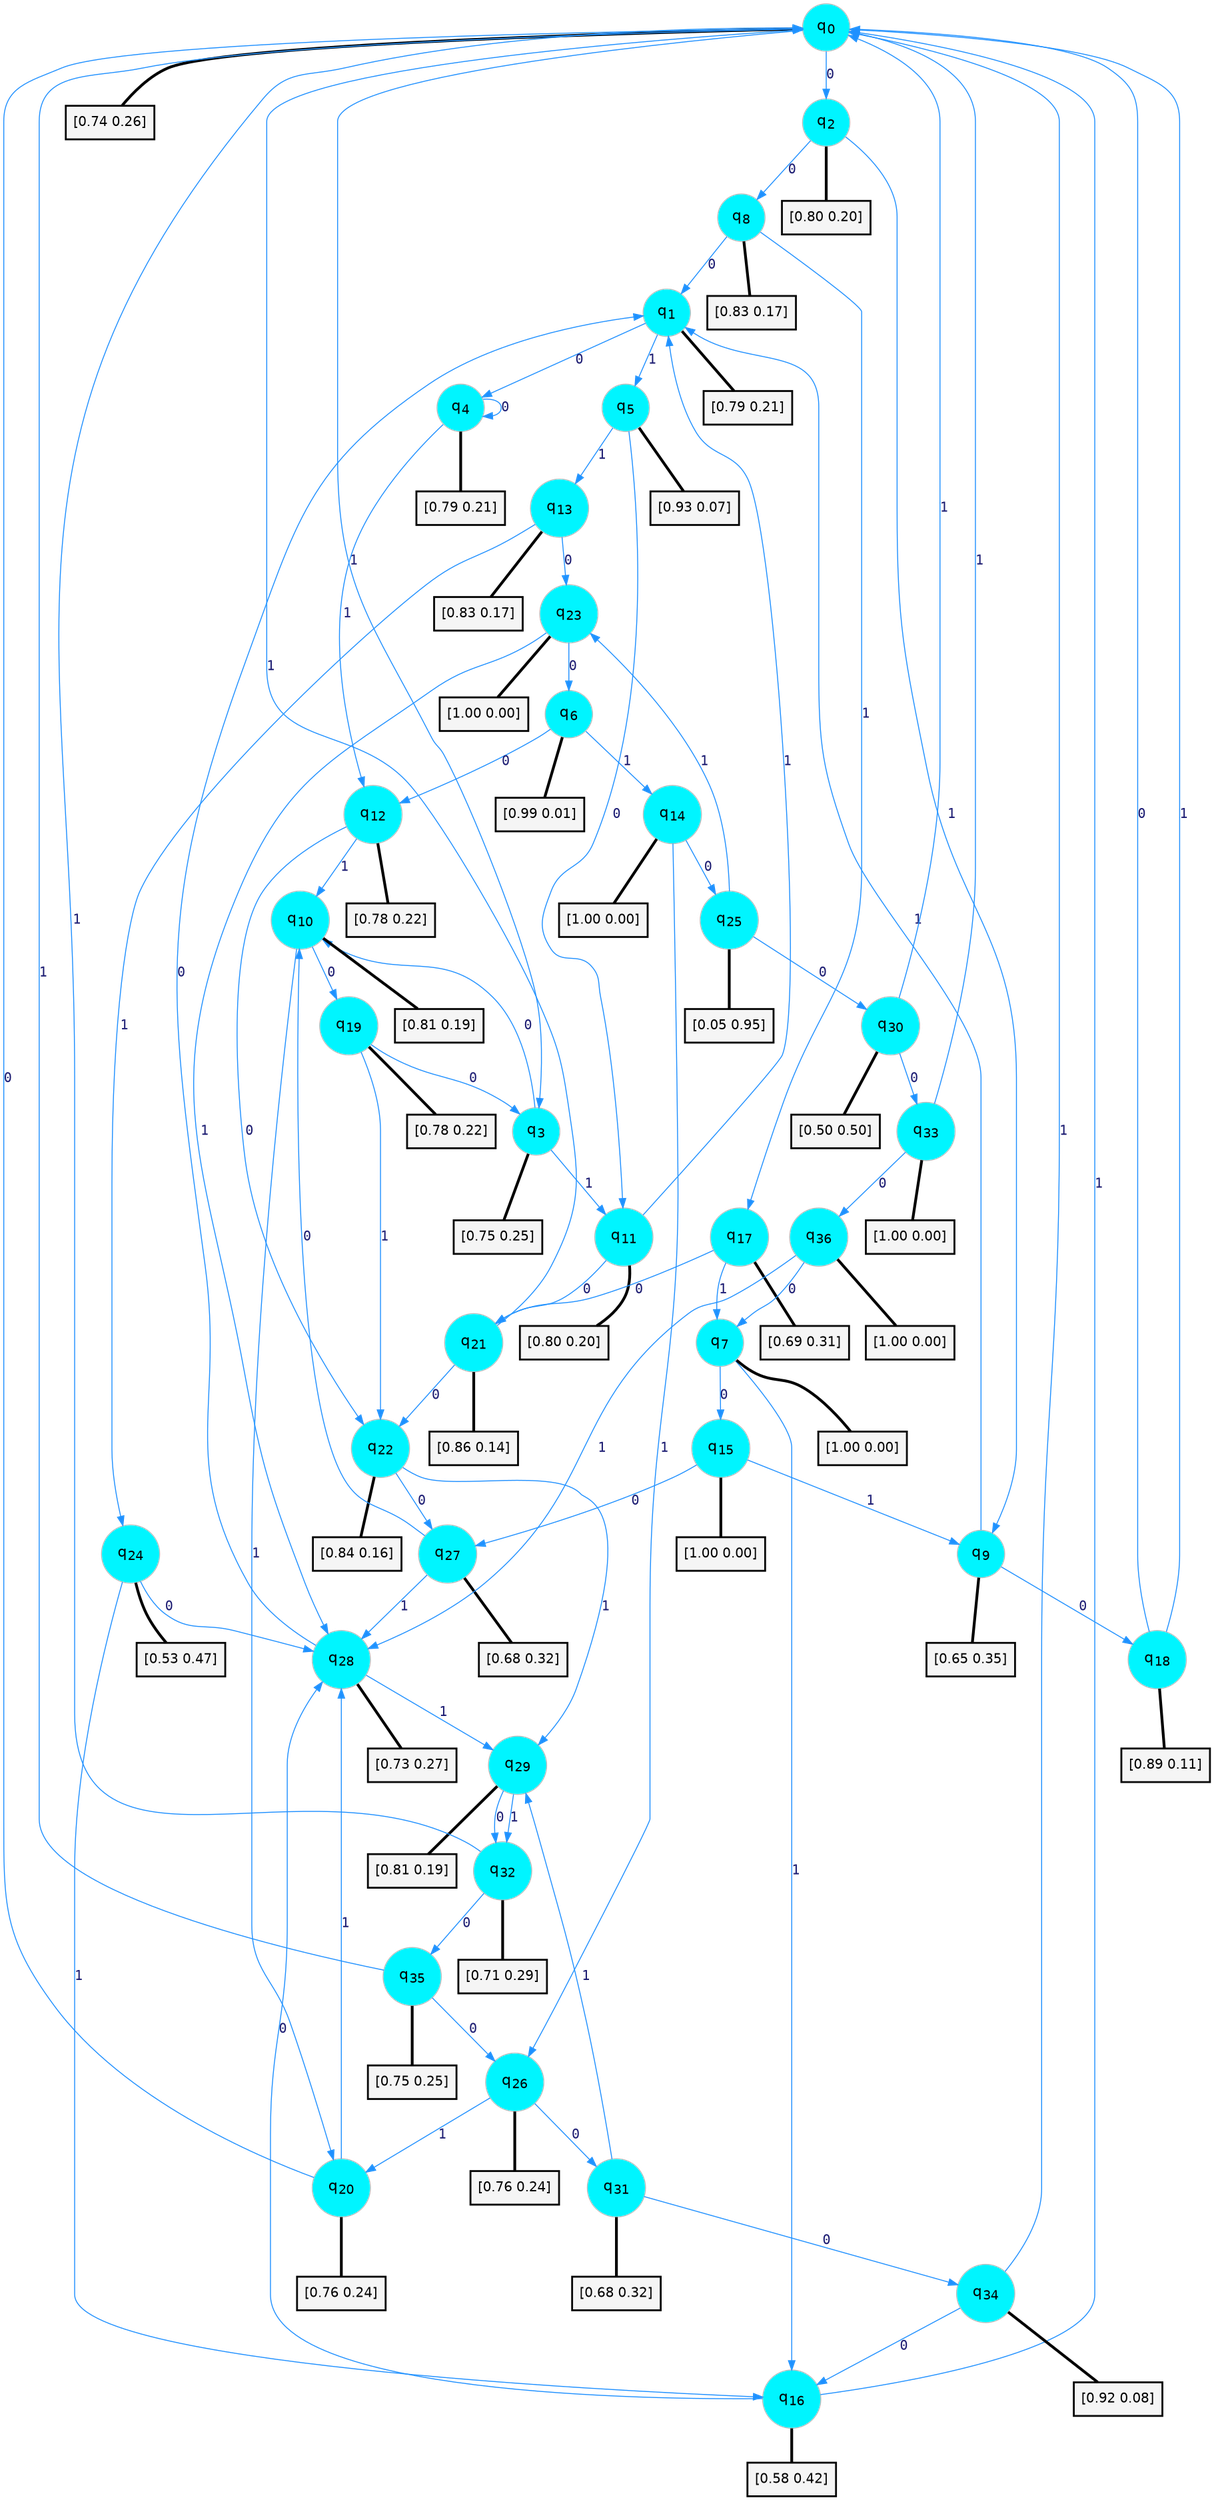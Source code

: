 digraph G {
graph [
bgcolor=transparent, dpi=300, rankdir=TD, size="40,25"];
node [
color=gray, fillcolor=turquoise1, fontcolor=black, fontname=Helvetica, fontsize=16, fontweight=bold, shape=circle, style=filled];
edge [
arrowsize=1, color=dodgerblue1, fontcolor=midnightblue, fontname=courier, fontweight=bold, penwidth=1, style=solid, weight=20];
0[label=<q<SUB>0</SUB>>];
1[label=<q<SUB>1</SUB>>];
2[label=<q<SUB>2</SUB>>];
3[label=<q<SUB>3</SUB>>];
4[label=<q<SUB>4</SUB>>];
5[label=<q<SUB>5</SUB>>];
6[label=<q<SUB>6</SUB>>];
7[label=<q<SUB>7</SUB>>];
8[label=<q<SUB>8</SUB>>];
9[label=<q<SUB>9</SUB>>];
10[label=<q<SUB>10</SUB>>];
11[label=<q<SUB>11</SUB>>];
12[label=<q<SUB>12</SUB>>];
13[label=<q<SUB>13</SUB>>];
14[label=<q<SUB>14</SUB>>];
15[label=<q<SUB>15</SUB>>];
16[label=<q<SUB>16</SUB>>];
17[label=<q<SUB>17</SUB>>];
18[label=<q<SUB>18</SUB>>];
19[label=<q<SUB>19</SUB>>];
20[label=<q<SUB>20</SUB>>];
21[label=<q<SUB>21</SUB>>];
22[label=<q<SUB>22</SUB>>];
23[label=<q<SUB>23</SUB>>];
24[label=<q<SUB>24</SUB>>];
25[label=<q<SUB>25</SUB>>];
26[label=<q<SUB>26</SUB>>];
27[label=<q<SUB>27</SUB>>];
28[label=<q<SUB>28</SUB>>];
29[label=<q<SUB>29</SUB>>];
30[label=<q<SUB>30</SUB>>];
31[label=<q<SUB>31</SUB>>];
32[label=<q<SUB>32</SUB>>];
33[label=<q<SUB>33</SUB>>];
34[label=<q<SUB>34</SUB>>];
35[label=<q<SUB>35</SUB>>];
36[label=<q<SUB>36</SUB>>];
37[label="[0.74 0.26]", shape=box,fontcolor=black, fontname=Helvetica, fontsize=14, penwidth=2, fillcolor=whitesmoke,color=black];
38[label="[0.79 0.21]", shape=box,fontcolor=black, fontname=Helvetica, fontsize=14, penwidth=2, fillcolor=whitesmoke,color=black];
39[label="[0.80 0.20]", shape=box,fontcolor=black, fontname=Helvetica, fontsize=14, penwidth=2, fillcolor=whitesmoke,color=black];
40[label="[0.75 0.25]", shape=box,fontcolor=black, fontname=Helvetica, fontsize=14, penwidth=2, fillcolor=whitesmoke,color=black];
41[label="[0.79 0.21]", shape=box,fontcolor=black, fontname=Helvetica, fontsize=14, penwidth=2, fillcolor=whitesmoke,color=black];
42[label="[0.93 0.07]", shape=box,fontcolor=black, fontname=Helvetica, fontsize=14, penwidth=2, fillcolor=whitesmoke,color=black];
43[label="[0.99 0.01]", shape=box,fontcolor=black, fontname=Helvetica, fontsize=14, penwidth=2, fillcolor=whitesmoke,color=black];
44[label="[1.00 0.00]", shape=box,fontcolor=black, fontname=Helvetica, fontsize=14, penwidth=2, fillcolor=whitesmoke,color=black];
45[label="[0.83 0.17]", shape=box,fontcolor=black, fontname=Helvetica, fontsize=14, penwidth=2, fillcolor=whitesmoke,color=black];
46[label="[0.65 0.35]", shape=box,fontcolor=black, fontname=Helvetica, fontsize=14, penwidth=2, fillcolor=whitesmoke,color=black];
47[label="[0.81 0.19]", shape=box,fontcolor=black, fontname=Helvetica, fontsize=14, penwidth=2, fillcolor=whitesmoke,color=black];
48[label="[0.80 0.20]", shape=box,fontcolor=black, fontname=Helvetica, fontsize=14, penwidth=2, fillcolor=whitesmoke,color=black];
49[label="[0.78 0.22]", shape=box,fontcolor=black, fontname=Helvetica, fontsize=14, penwidth=2, fillcolor=whitesmoke,color=black];
50[label="[0.83 0.17]", shape=box,fontcolor=black, fontname=Helvetica, fontsize=14, penwidth=2, fillcolor=whitesmoke,color=black];
51[label="[1.00 0.00]", shape=box,fontcolor=black, fontname=Helvetica, fontsize=14, penwidth=2, fillcolor=whitesmoke,color=black];
52[label="[1.00 0.00]", shape=box,fontcolor=black, fontname=Helvetica, fontsize=14, penwidth=2, fillcolor=whitesmoke,color=black];
53[label="[0.58 0.42]", shape=box,fontcolor=black, fontname=Helvetica, fontsize=14, penwidth=2, fillcolor=whitesmoke,color=black];
54[label="[0.69 0.31]", shape=box,fontcolor=black, fontname=Helvetica, fontsize=14, penwidth=2, fillcolor=whitesmoke,color=black];
55[label="[0.89 0.11]", shape=box,fontcolor=black, fontname=Helvetica, fontsize=14, penwidth=2, fillcolor=whitesmoke,color=black];
56[label="[0.78 0.22]", shape=box,fontcolor=black, fontname=Helvetica, fontsize=14, penwidth=2, fillcolor=whitesmoke,color=black];
57[label="[0.76 0.24]", shape=box,fontcolor=black, fontname=Helvetica, fontsize=14, penwidth=2, fillcolor=whitesmoke,color=black];
58[label="[0.86 0.14]", shape=box,fontcolor=black, fontname=Helvetica, fontsize=14, penwidth=2, fillcolor=whitesmoke,color=black];
59[label="[0.84 0.16]", shape=box,fontcolor=black, fontname=Helvetica, fontsize=14, penwidth=2, fillcolor=whitesmoke,color=black];
60[label="[1.00 0.00]", shape=box,fontcolor=black, fontname=Helvetica, fontsize=14, penwidth=2, fillcolor=whitesmoke,color=black];
61[label="[0.53 0.47]", shape=box,fontcolor=black, fontname=Helvetica, fontsize=14, penwidth=2, fillcolor=whitesmoke,color=black];
62[label="[0.05 0.95]", shape=box,fontcolor=black, fontname=Helvetica, fontsize=14, penwidth=2, fillcolor=whitesmoke,color=black];
63[label="[0.76 0.24]", shape=box,fontcolor=black, fontname=Helvetica, fontsize=14, penwidth=2, fillcolor=whitesmoke,color=black];
64[label="[0.68 0.32]", shape=box,fontcolor=black, fontname=Helvetica, fontsize=14, penwidth=2, fillcolor=whitesmoke,color=black];
65[label="[0.73 0.27]", shape=box,fontcolor=black, fontname=Helvetica, fontsize=14, penwidth=2, fillcolor=whitesmoke,color=black];
66[label="[0.81 0.19]", shape=box,fontcolor=black, fontname=Helvetica, fontsize=14, penwidth=2, fillcolor=whitesmoke,color=black];
67[label="[0.50 0.50]", shape=box,fontcolor=black, fontname=Helvetica, fontsize=14, penwidth=2, fillcolor=whitesmoke,color=black];
68[label="[0.68 0.32]", shape=box,fontcolor=black, fontname=Helvetica, fontsize=14, penwidth=2, fillcolor=whitesmoke,color=black];
69[label="[0.71 0.29]", shape=box,fontcolor=black, fontname=Helvetica, fontsize=14, penwidth=2, fillcolor=whitesmoke,color=black];
70[label="[1.00 0.00]", shape=box,fontcolor=black, fontname=Helvetica, fontsize=14, penwidth=2, fillcolor=whitesmoke,color=black];
71[label="[0.92 0.08]", shape=box,fontcolor=black, fontname=Helvetica, fontsize=14, penwidth=2, fillcolor=whitesmoke,color=black];
72[label="[0.75 0.25]", shape=box,fontcolor=black, fontname=Helvetica, fontsize=14, penwidth=2, fillcolor=whitesmoke,color=black];
73[label="[1.00 0.00]", shape=box,fontcolor=black, fontname=Helvetica, fontsize=14, penwidth=2, fillcolor=whitesmoke,color=black];
0->2 [label=0];
0->3 [label=1];
0->37 [arrowhead=none, penwidth=3,color=black];
1->4 [label=0];
1->5 [label=1];
1->38 [arrowhead=none, penwidth=3,color=black];
2->8 [label=0];
2->9 [label=1];
2->39 [arrowhead=none, penwidth=3,color=black];
3->10 [label=0];
3->11 [label=1];
3->40 [arrowhead=none, penwidth=3,color=black];
4->4 [label=0];
4->12 [label=1];
4->41 [arrowhead=none, penwidth=3,color=black];
5->11 [label=0];
5->13 [label=1];
5->42 [arrowhead=none, penwidth=3,color=black];
6->12 [label=0];
6->14 [label=1];
6->43 [arrowhead=none, penwidth=3,color=black];
7->15 [label=0];
7->16 [label=1];
7->44 [arrowhead=none, penwidth=3,color=black];
8->1 [label=0];
8->17 [label=1];
8->45 [arrowhead=none, penwidth=3,color=black];
9->18 [label=0];
9->1 [label=1];
9->46 [arrowhead=none, penwidth=3,color=black];
10->19 [label=0];
10->20 [label=1];
10->47 [arrowhead=none, penwidth=3,color=black];
11->21 [label=0];
11->1 [label=1];
11->48 [arrowhead=none, penwidth=3,color=black];
12->22 [label=0];
12->10 [label=1];
12->49 [arrowhead=none, penwidth=3,color=black];
13->23 [label=0];
13->24 [label=1];
13->50 [arrowhead=none, penwidth=3,color=black];
14->25 [label=0];
14->26 [label=1];
14->51 [arrowhead=none, penwidth=3,color=black];
15->27 [label=0];
15->9 [label=1];
15->52 [arrowhead=none, penwidth=3,color=black];
16->28 [label=0];
16->0 [label=1];
16->53 [arrowhead=none, penwidth=3,color=black];
17->21 [label=0];
17->7 [label=1];
17->54 [arrowhead=none, penwidth=3,color=black];
18->0 [label=0];
18->0 [label=1];
18->55 [arrowhead=none, penwidth=3,color=black];
19->3 [label=0];
19->22 [label=1];
19->56 [arrowhead=none, penwidth=3,color=black];
20->0 [label=0];
20->28 [label=1];
20->57 [arrowhead=none, penwidth=3,color=black];
21->22 [label=0];
21->0 [label=1];
21->58 [arrowhead=none, penwidth=3,color=black];
22->27 [label=0];
22->29 [label=1];
22->59 [arrowhead=none, penwidth=3,color=black];
23->6 [label=0];
23->28 [label=1];
23->60 [arrowhead=none, penwidth=3,color=black];
24->28 [label=0];
24->16 [label=1];
24->61 [arrowhead=none, penwidth=3,color=black];
25->30 [label=0];
25->23 [label=1];
25->62 [arrowhead=none, penwidth=3,color=black];
26->31 [label=0];
26->20 [label=1];
26->63 [arrowhead=none, penwidth=3,color=black];
27->10 [label=0];
27->28 [label=1];
27->64 [arrowhead=none, penwidth=3,color=black];
28->1 [label=0];
28->29 [label=1];
28->65 [arrowhead=none, penwidth=3,color=black];
29->32 [label=0];
29->32 [label=1];
29->66 [arrowhead=none, penwidth=3,color=black];
30->33 [label=0];
30->0 [label=1];
30->67 [arrowhead=none, penwidth=3,color=black];
31->34 [label=0];
31->29 [label=1];
31->68 [arrowhead=none, penwidth=3,color=black];
32->35 [label=0];
32->0 [label=1];
32->69 [arrowhead=none, penwidth=3,color=black];
33->36 [label=0];
33->0 [label=1];
33->70 [arrowhead=none, penwidth=3,color=black];
34->16 [label=0];
34->0 [label=1];
34->71 [arrowhead=none, penwidth=3,color=black];
35->26 [label=0];
35->0 [label=1];
35->72 [arrowhead=none, penwidth=3,color=black];
36->7 [label=0];
36->28 [label=1];
36->73 [arrowhead=none, penwidth=3,color=black];
}
